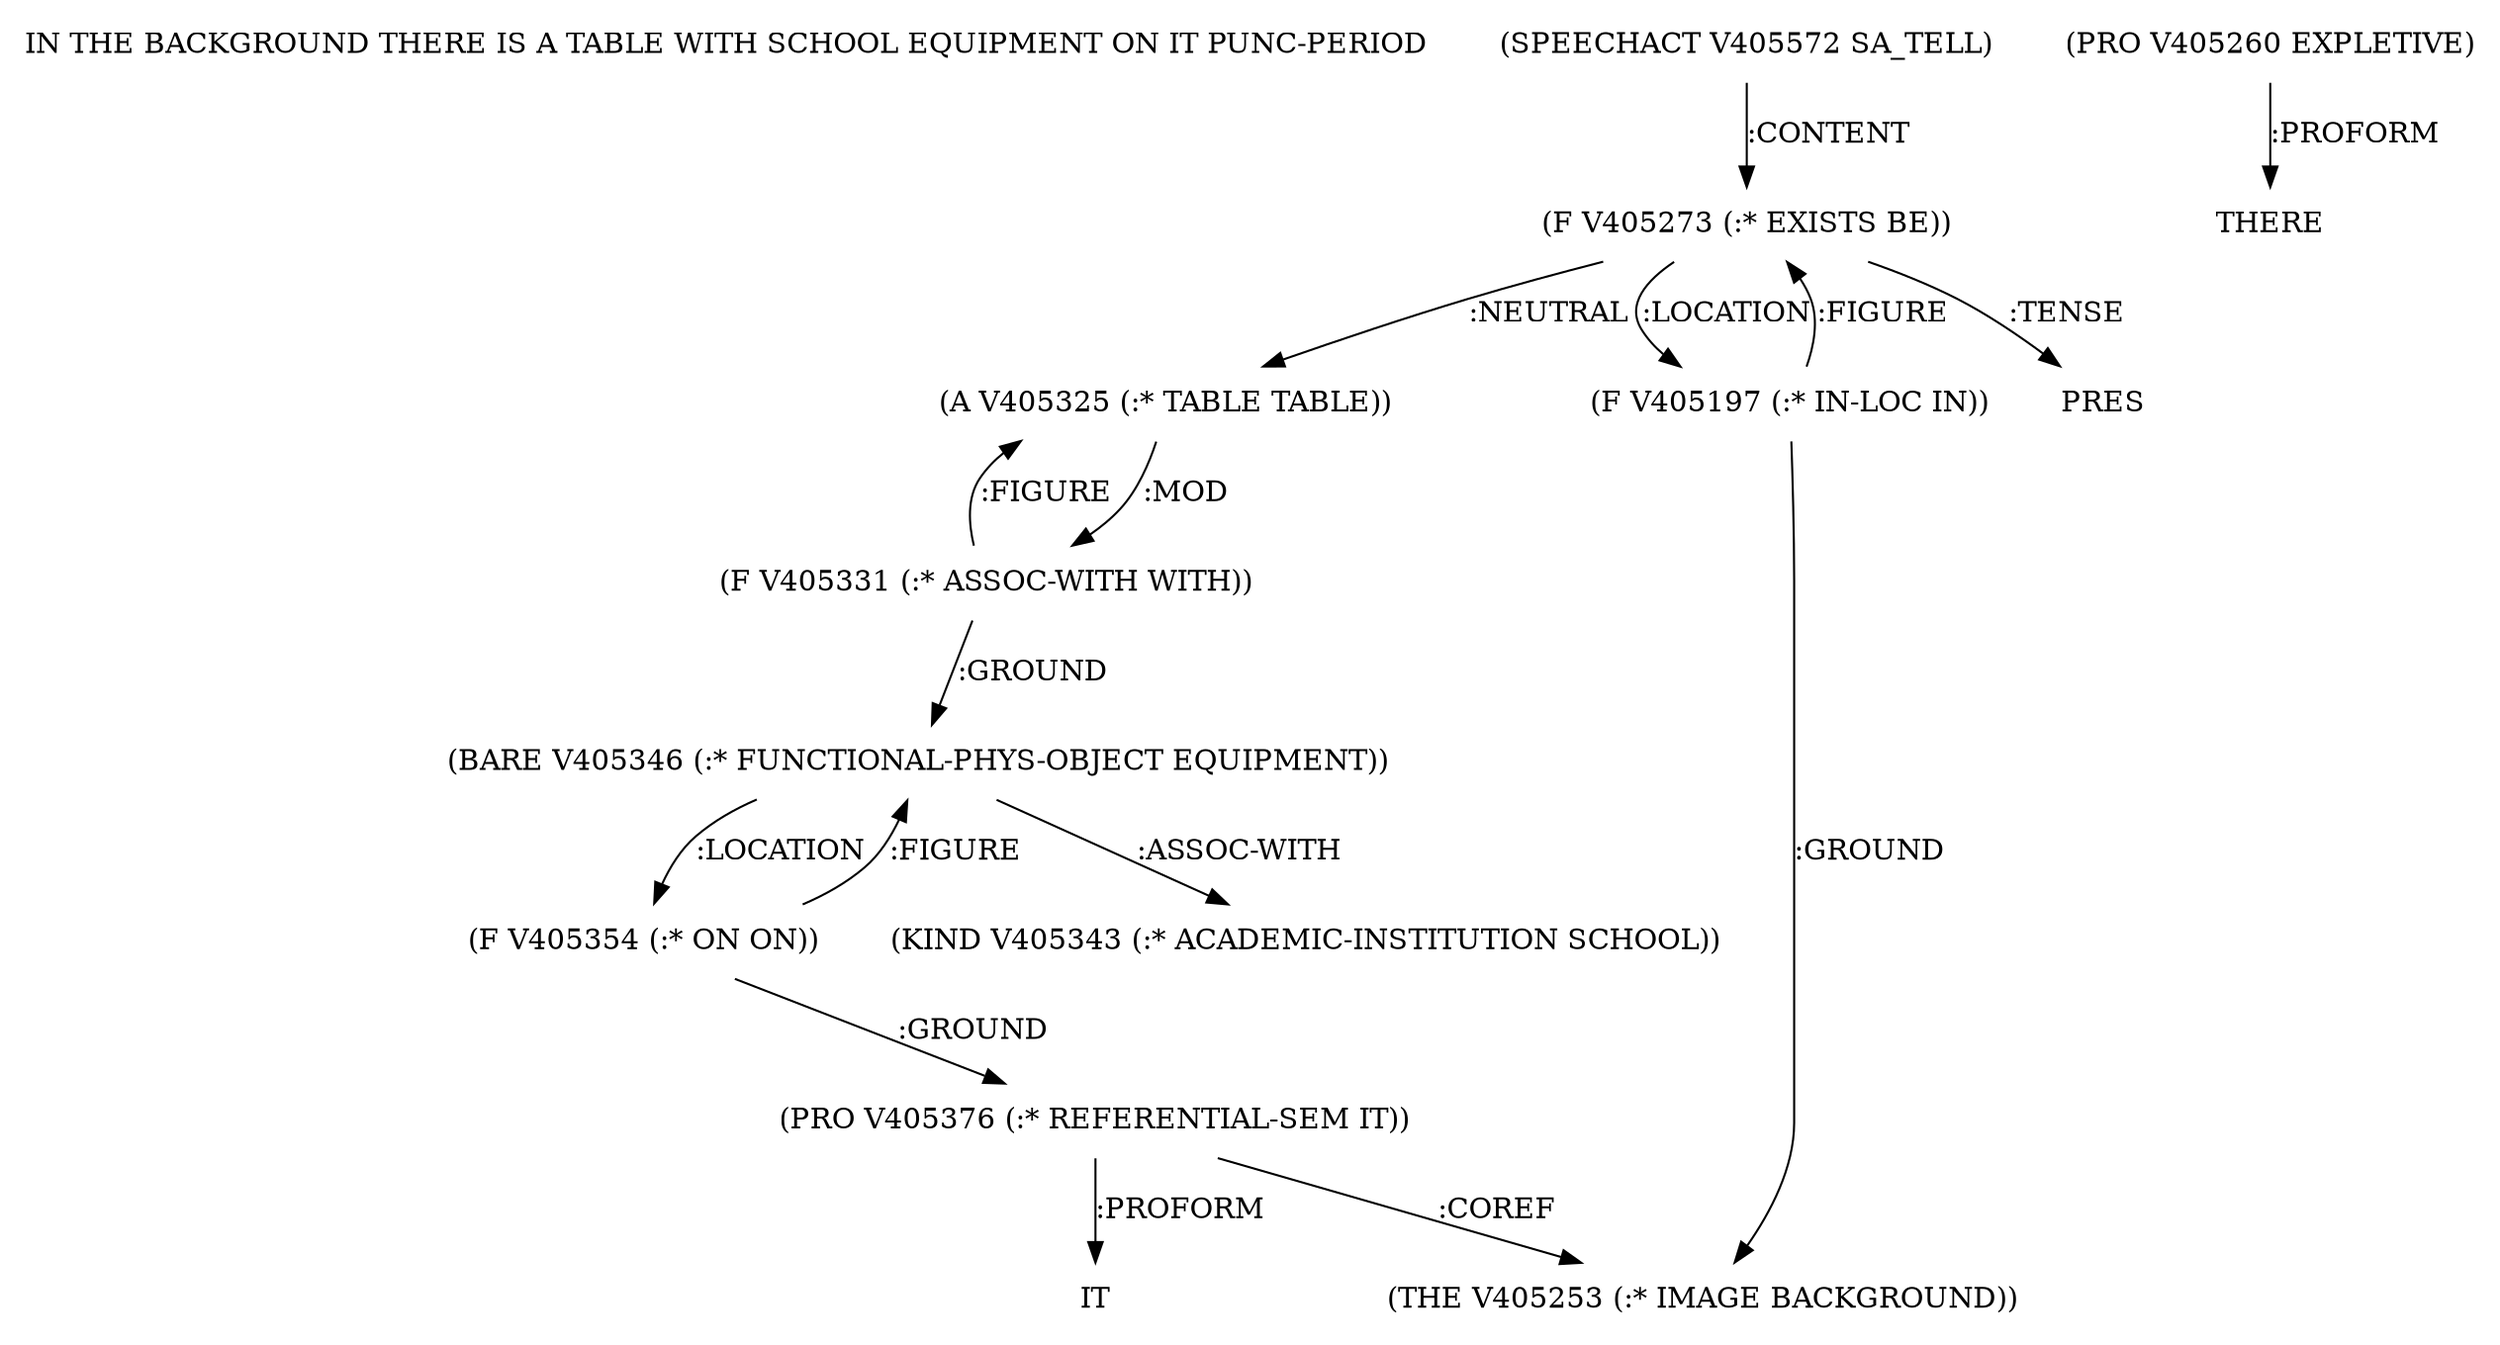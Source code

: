 digraph Terms {
  node [shape=none]
  "IN THE BACKGROUND THERE IS A TABLE WITH SCHOOL EQUIPMENT ON IT PUNC-PERIOD"
  "V405572" [label="(SPEECHACT V405572 SA_TELL)"]
  "V405572" -> "V405273" [label=":CONTENT"]
  "V405273" [label="(F V405273 (:* EXISTS BE))"]
  "V405273" -> "V405325" [label=":NEUTRAL"]
  "V405273" -> "V405197" [label=":LOCATION"]
  "V405273" -> "NT406024" [label=":TENSE"]
  "NT406024" [label="PRES"]
  "V405197" [label="(F V405197 (:* IN-LOC IN))"]
  "V405197" -> "V405253" [label=":GROUND"]
  "V405197" -> "V405273" [label=":FIGURE"]
  "V405253" [label="(THE V405253 (:* IMAGE BACKGROUND))"]
  "V405260" [label="(PRO V405260 EXPLETIVE)"]
  "V405260" -> "NT406025" [label=":PROFORM"]
  "NT406025" [label="THERE"]
  "V405325" [label="(A V405325 (:* TABLE TABLE))"]
  "V405325" -> "V405331" [label=":MOD"]
  "V405331" [label="(F V405331 (:* ASSOC-WITH WITH))"]
  "V405331" -> "V405346" [label=":GROUND"]
  "V405331" -> "V405325" [label=":FIGURE"]
  "V405346" [label="(BARE V405346 (:* FUNCTIONAL-PHYS-OBJECT EQUIPMENT))"]
  "V405346" -> "V405343" [label=":ASSOC-WITH"]
  "V405346" -> "V405354" [label=":LOCATION"]
  "V405343" [label="(KIND V405343 (:* ACADEMIC-INSTITUTION SCHOOL))"]
  "V405354" [label="(F V405354 (:* ON ON))"]
  "V405354" -> "V405376" [label=":GROUND"]
  "V405354" -> "V405346" [label=":FIGURE"]
  "V405376" [label="(PRO V405376 (:* REFERENTIAL-SEM IT))"]
  "V405376" -> "NT406026" [label=":PROFORM"]
  "NT406026" [label="IT"]
  "V405376" -> "V405253" [label=":COREF"]
}
